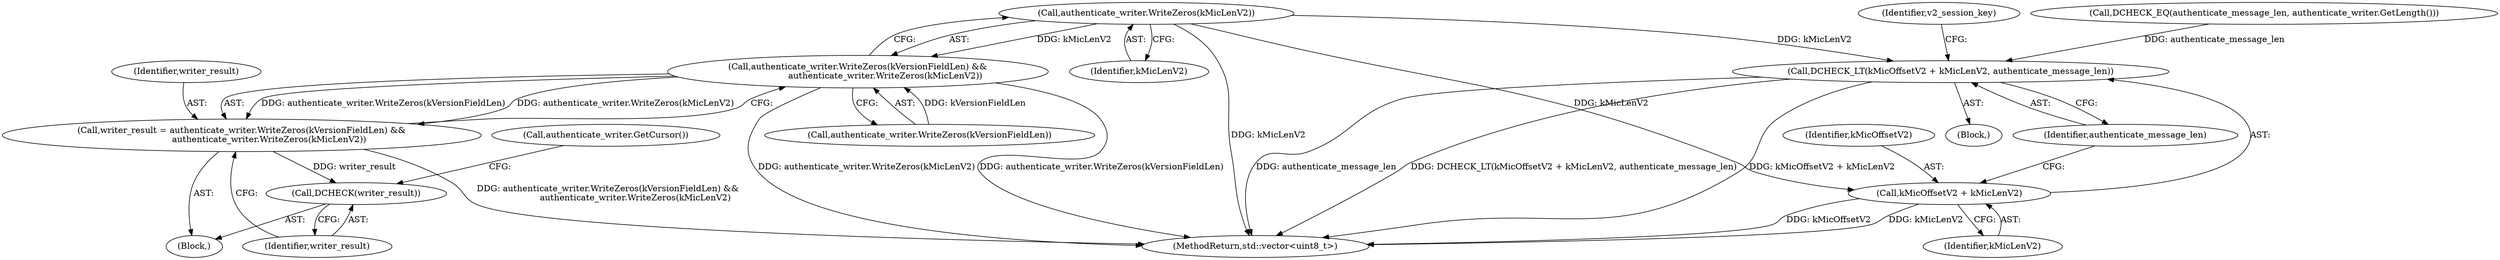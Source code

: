 digraph "0_Chrome_9cfe470d793da6e09b966d435c8fa2ba1625d5fe_3@API" {
"1000284" [label="(Call,authenticate_writer.WriteZeros(kMicLenV2))"];
"1000281" [label="(Call,authenticate_writer.WriteZeros(kVersionFieldLen) &&\n                    authenticate_writer.WriteZeros(kMicLenV2))"];
"1000279" [label="(Call,writer_result = authenticate_writer.WriteZeros(kVersionFieldLen) &&\n                    authenticate_writer.WriteZeros(kMicLenV2))"];
"1000286" [label="(Call,DCHECK(writer_result))"];
"1000359" [label="(Call,DCHECK_LT(kMicOffsetV2 + kMicLenV2, authenticate_message_len))"];
"1000360" [label="(Call,kMicOffsetV2 + kMicLenV2)"];
"1000280" [label="(Identifier,writer_result)"];
"1000290" [label="(Call,authenticate_writer.GetCursor())"];
"1000360" [label="(Call,kMicOffsetV2 + kMicLenV2)"];
"1000287" [label="(Identifier,writer_result)"];
"1000282" [label="(Call,authenticate_writer.WriteZeros(kVersionFieldLen))"];
"1000286" [label="(Call,DCHECK(writer_result))"];
"1000285" [label="(Identifier,kMicLenV2)"];
"1000358" [label="(Block,)"];
"1000363" [label="(Identifier,authenticate_message_len)"];
"1000373" [label="(MethodReturn,std::vector<uint8_t>)"];
"1000366" [label="(Identifier,v2_session_key)"];
"1000362" [label="(Identifier,kMicLenV2)"];
"1000278" [label="(Block,)"];
"1000359" [label="(Call,DCHECK_LT(kMicOffsetV2 + kMicLenV2, authenticate_message_len))"];
"1000349" [label="(Call,DCHECK_EQ(authenticate_message_len, authenticate_writer.GetLength()))"];
"1000281" [label="(Call,authenticate_writer.WriteZeros(kVersionFieldLen) &&\n                    authenticate_writer.WriteZeros(kMicLenV2))"];
"1000361" [label="(Identifier,kMicOffsetV2)"];
"1000284" [label="(Call,authenticate_writer.WriteZeros(kMicLenV2))"];
"1000279" [label="(Call,writer_result = authenticate_writer.WriteZeros(kVersionFieldLen) &&\n                    authenticate_writer.WriteZeros(kMicLenV2))"];
"1000284" -> "1000281"  [label="AST: "];
"1000284" -> "1000285"  [label="CFG: "];
"1000285" -> "1000284"  [label="AST: "];
"1000281" -> "1000284"  [label="CFG: "];
"1000284" -> "1000373"  [label="DDG: kMicLenV2"];
"1000284" -> "1000281"  [label="DDG: kMicLenV2"];
"1000284" -> "1000359"  [label="DDG: kMicLenV2"];
"1000284" -> "1000360"  [label="DDG: kMicLenV2"];
"1000281" -> "1000279"  [label="AST: "];
"1000281" -> "1000282"  [label="CFG: "];
"1000282" -> "1000281"  [label="AST: "];
"1000279" -> "1000281"  [label="CFG: "];
"1000281" -> "1000373"  [label="DDG: authenticate_writer.WriteZeros(kVersionFieldLen)"];
"1000281" -> "1000373"  [label="DDG: authenticate_writer.WriteZeros(kMicLenV2)"];
"1000281" -> "1000279"  [label="DDG: authenticate_writer.WriteZeros(kVersionFieldLen)"];
"1000281" -> "1000279"  [label="DDG: authenticate_writer.WriteZeros(kMicLenV2)"];
"1000282" -> "1000281"  [label="DDG: kVersionFieldLen"];
"1000279" -> "1000278"  [label="AST: "];
"1000280" -> "1000279"  [label="AST: "];
"1000287" -> "1000279"  [label="CFG: "];
"1000279" -> "1000373"  [label="DDG: authenticate_writer.WriteZeros(kVersionFieldLen) &&\n                    authenticate_writer.WriteZeros(kMicLenV2)"];
"1000279" -> "1000286"  [label="DDG: writer_result"];
"1000286" -> "1000278"  [label="AST: "];
"1000286" -> "1000287"  [label="CFG: "];
"1000287" -> "1000286"  [label="AST: "];
"1000290" -> "1000286"  [label="CFG: "];
"1000359" -> "1000358"  [label="AST: "];
"1000359" -> "1000363"  [label="CFG: "];
"1000360" -> "1000359"  [label="AST: "];
"1000363" -> "1000359"  [label="AST: "];
"1000366" -> "1000359"  [label="CFG: "];
"1000359" -> "1000373"  [label="DDG: kMicOffsetV2 + kMicLenV2"];
"1000359" -> "1000373"  [label="DDG: authenticate_message_len"];
"1000359" -> "1000373"  [label="DDG: DCHECK_LT(kMicOffsetV2 + kMicLenV2, authenticate_message_len)"];
"1000349" -> "1000359"  [label="DDG: authenticate_message_len"];
"1000360" -> "1000362"  [label="CFG: "];
"1000361" -> "1000360"  [label="AST: "];
"1000362" -> "1000360"  [label="AST: "];
"1000363" -> "1000360"  [label="CFG: "];
"1000360" -> "1000373"  [label="DDG: kMicOffsetV2"];
"1000360" -> "1000373"  [label="DDG: kMicLenV2"];
}
